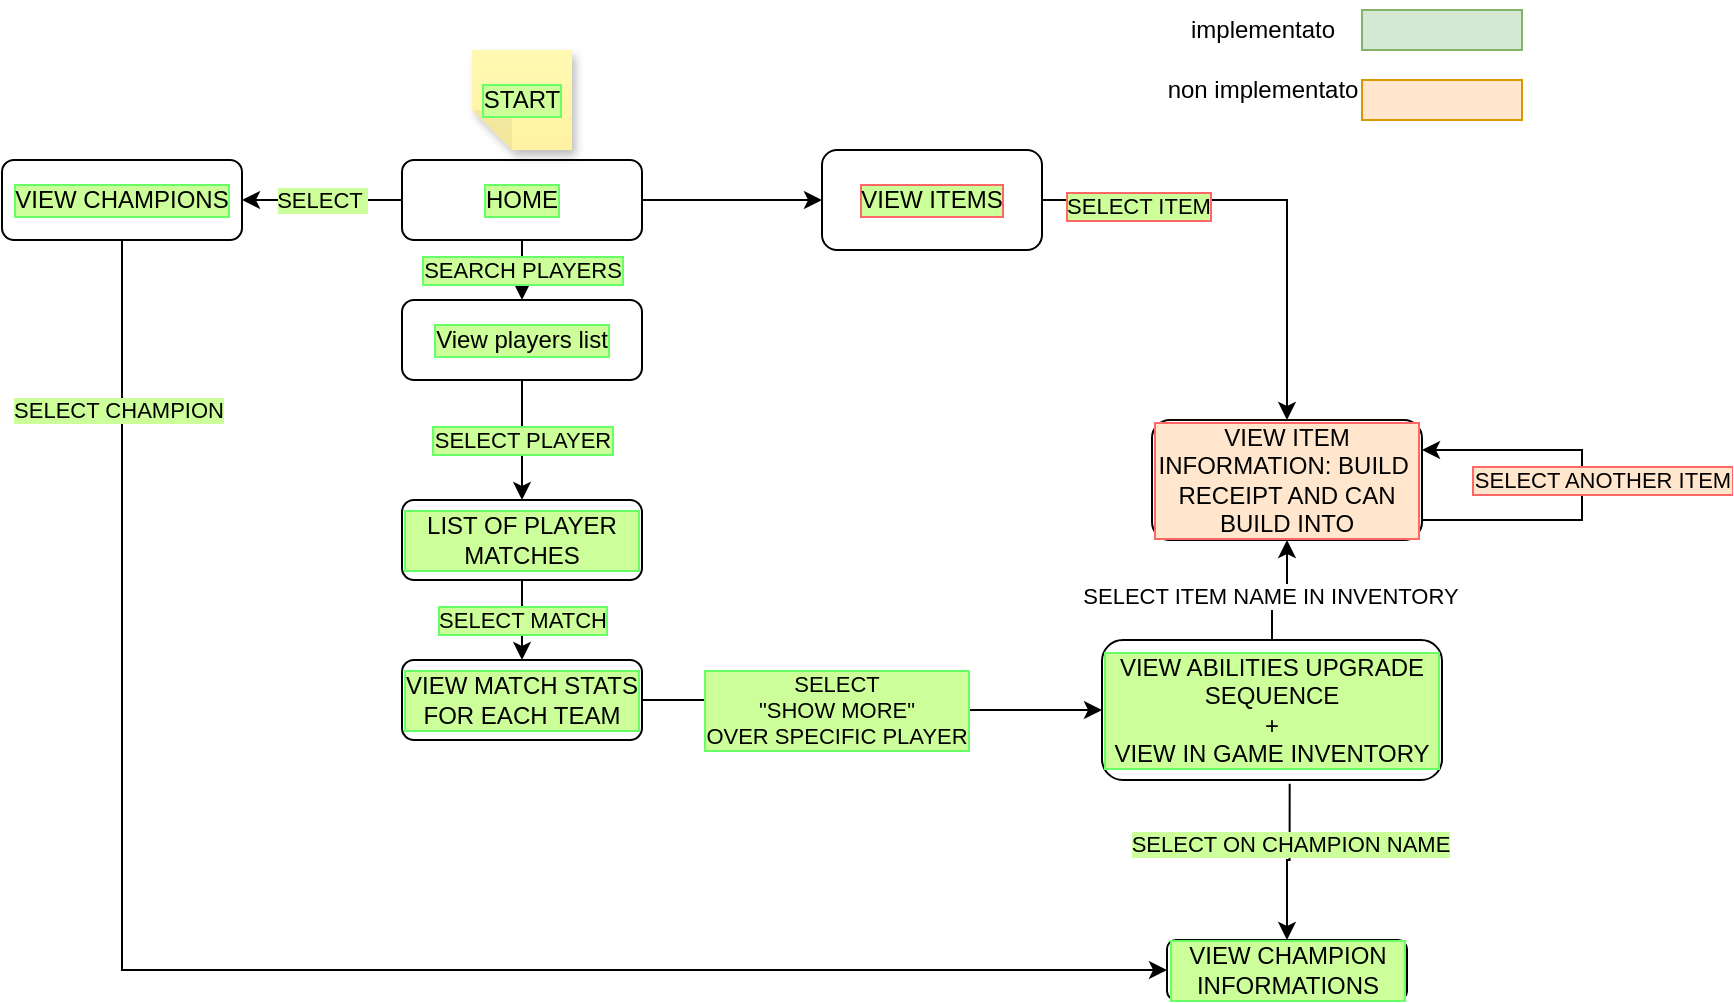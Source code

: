 <mxfile version="21.1.2" type="device" pages="2">
  <diagram id="C5RBs43oDa-KdzZeNtuy" name="Page-1">
    <mxGraphModel dx="1877" dy="1727" grid="1" gridSize="10" guides="1" tooltips="1" connect="1" arrows="1" fold="1" page="1" pageScale="1" pageWidth="827" pageHeight="1169" math="0" shadow="0">
      <root>
        <mxCell id="WIyWlLk6GJQsqaUBKTNV-0" />
        <mxCell id="WIyWlLk6GJQsqaUBKTNV-1" parent="WIyWlLk6GJQsqaUBKTNV-0" />
        <mxCell id="rJPxmWnG03GvI6RKhynG-2" value="SELECT PLAYER" style="edgeStyle=orthogonalEdgeStyle;rounded=0;orthogonalLoop=1;jettySize=auto;html=1;entryX=0.5;entryY=0;entryDx=0;entryDy=0;labelBackgroundColor=#CCFF99;labelBorderColor=#66FF66;" edge="1" parent="WIyWlLk6GJQsqaUBKTNV-1" source="WIyWlLk6GJQsqaUBKTNV-3" target="WIyWlLk6GJQsqaUBKTNV-7">
          <mxGeometry relative="1" as="geometry" />
        </mxCell>
        <mxCell id="WIyWlLk6GJQsqaUBKTNV-3" value="View players list" style="rounded=1;whiteSpace=wrap;html=1;fontSize=12;glass=0;strokeWidth=1;shadow=0;labelBackgroundColor=#CCFF99;labelBorderColor=#66FF66;" parent="WIyWlLk6GJQsqaUBKTNV-1" vertex="1">
          <mxGeometry x="160" y="50" width="120" height="40" as="geometry" />
        </mxCell>
        <mxCell id="rJPxmWnG03GvI6RKhynG-5" value="SELECT MATCH" style="edgeStyle=orthogonalEdgeStyle;rounded=0;orthogonalLoop=1;jettySize=auto;html=1;entryX=0.5;entryY=0;entryDx=0;entryDy=0;labelBackgroundColor=#CCFF99;labelBorderColor=#66FF66;" edge="1" parent="WIyWlLk6GJQsqaUBKTNV-1" source="WIyWlLk6GJQsqaUBKTNV-7" target="rJPxmWnG03GvI6RKhynG-4">
          <mxGeometry relative="1" as="geometry" />
        </mxCell>
        <mxCell id="WIyWlLk6GJQsqaUBKTNV-7" value="LIST OF PLAYER MATCHES" style="rounded=1;whiteSpace=wrap;html=1;fontSize=12;glass=0;strokeWidth=1;shadow=0;labelBackgroundColor=#CCFF99;labelBorderColor=#66FF66;" parent="WIyWlLk6GJQsqaUBKTNV-1" vertex="1">
          <mxGeometry x="160" y="150" width="120" height="40" as="geometry" />
        </mxCell>
        <mxCell id="rJPxmWnG03GvI6RKhynG-8" value="" style="edgeStyle=orthogonalEdgeStyle;rounded=0;orthogonalLoop=1;jettySize=auto;html=1;exitX=0.552;exitY=1.026;exitDx=0;exitDy=0;exitPerimeter=0;" edge="1" parent="WIyWlLk6GJQsqaUBKTNV-1" source="rJPxmWnG03GvI6RKhynG-10" target="rJPxmWnG03GvI6RKhynG-7">
          <mxGeometry relative="1" as="geometry" />
        </mxCell>
        <mxCell id="rJPxmWnG03GvI6RKhynG-9" value="SELECT ON CHAMPION NAME" style="edgeLabel;html=1;align=center;verticalAlign=middle;resizable=0;points=[];labelBackgroundColor=#CCFF99;" vertex="1" connectable="0" parent="rJPxmWnG03GvI6RKhynG-8">
          <mxGeometry x="-0.243" relative="1" as="geometry">
            <mxPoint as="offset" />
          </mxGeometry>
        </mxCell>
        <mxCell id="rJPxmWnG03GvI6RKhynG-11" value="" style="edgeStyle=orthogonalEdgeStyle;rounded=0;orthogonalLoop=1;jettySize=auto;html=1;" edge="1" parent="WIyWlLk6GJQsqaUBKTNV-1" source="rJPxmWnG03GvI6RKhynG-4" target="rJPxmWnG03GvI6RKhynG-10">
          <mxGeometry relative="1" as="geometry" />
        </mxCell>
        <mxCell id="rJPxmWnG03GvI6RKhynG-12" value="SELECT &lt;br&gt;&quot;SHOW MORE&quot;&lt;br&gt;OVER SPECIFIC PLAYER" style="edgeLabel;html=1;align=center;verticalAlign=middle;resizable=0;points=[];labelBackgroundColor=#CCFF99;labelBorderColor=#66FF66;" vertex="1" connectable="0" parent="rJPxmWnG03GvI6RKhynG-11">
          <mxGeometry x="0.149" y="1" relative="1" as="geometry">
            <mxPoint x="-33" y="1" as="offset" />
          </mxGeometry>
        </mxCell>
        <mxCell id="rJPxmWnG03GvI6RKhynG-4" value="VIEW MATCH STATS&lt;br&gt;FOR EACH TEAM" style="rounded=1;whiteSpace=wrap;html=1;fontSize=12;glass=0;strokeWidth=1;shadow=0;labelBackgroundColor=#CCFF99;labelBorderColor=#66FF66;" vertex="1" parent="WIyWlLk6GJQsqaUBKTNV-1">
          <mxGeometry x="160" y="230" width="120" height="40" as="geometry" />
        </mxCell>
        <mxCell id="rJPxmWnG03GvI6RKhynG-7" value="VIEW CHAMPION INFORMATIONS" style="whiteSpace=wrap;html=1;rounded=1;glass=0;strokeWidth=1;shadow=0;labelBackgroundColor=#CCFF99;labelBorderColor=#66FF66;" vertex="1" parent="WIyWlLk6GJQsqaUBKTNV-1">
          <mxGeometry x="542.5" y="370" width="120" height="30" as="geometry" />
        </mxCell>
        <mxCell id="rJPxmWnG03GvI6RKhynG-14" value="" style="edgeStyle=orthogonalEdgeStyle;rounded=0;orthogonalLoop=1;jettySize=auto;html=1;" edge="1" parent="WIyWlLk6GJQsqaUBKTNV-1" source="rJPxmWnG03GvI6RKhynG-10" target="rJPxmWnG03GvI6RKhynG-13">
          <mxGeometry relative="1" as="geometry" />
        </mxCell>
        <mxCell id="rJPxmWnG03GvI6RKhynG-15" value="SELECT ITEM NAME IN INVENTORY" style="edgeLabel;html=1;align=center;verticalAlign=middle;resizable=0;points=[];" vertex="1" connectable="0" parent="rJPxmWnG03GvI6RKhynG-14">
          <mxGeometry x="-0.226" y="1" relative="1" as="geometry">
            <mxPoint as="offset" />
          </mxGeometry>
        </mxCell>
        <mxCell id="rJPxmWnG03GvI6RKhynG-10" value="VIEW ABILITIES UPGRADE SEQUENCE&lt;br&gt;+&lt;br&gt;VIEW IN GAME INVENTORY" style="whiteSpace=wrap;html=1;rounded=1;glass=0;strokeWidth=1;shadow=0;labelBackgroundColor=#CCFF99;labelBorderColor=#66FF66;" vertex="1" parent="WIyWlLk6GJQsqaUBKTNV-1">
          <mxGeometry x="510" y="220" width="170" height="70" as="geometry" />
        </mxCell>
        <mxCell id="rJPxmWnG03GvI6RKhynG-30" style="edgeStyle=orthogonalEdgeStyle;rounded=0;orthogonalLoop=1;jettySize=auto;html=1;exitX=1;exitY=0.5;exitDx=0;exitDy=0;entryX=1;entryY=0.25;entryDx=0;entryDy=0;labelBorderColor=#FF6666;labelBackgroundColor=#FFE6CC;" edge="1" parent="WIyWlLk6GJQsqaUBKTNV-1" source="rJPxmWnG03GvI6RKhynG-13" target="rJPxmWnG03GvI6RKhynG-13">
          <mxGeometry relative="1" as="geometry">
            <mxPoint x="810" y="120" as="targetPoint" />
            <Array as="points">
              <mxPoint x="670" y="160" />
              <mxPoint x="750" y="160" />
              <mxPoint x="750" y="125" />
            </Array>
          </mxGeometry>
        </mxCell>
        <mxCell id="rJPxmWnG03GvI6RKhynG-31" value="SELECT ANOTHER ITEM" style="edgeLabel;html=1;align=center;verticalAlign=middle;resizable=0;points=[];labelBorderColor=#FF6666;labelBackgroundColor=#FFE6CC;" vertex="1" connectable="0" parent="rJPxmWnG03GvI6RKhynG-30">
          <mxGeometry x="0.454" y="2" relative="1" as="geometry">
            <mxPoint x="31" y="13" as="offset" />
          </mxGeometry>
        </mxCell>
        <mxCell id="rJPxmWnG03GvI6RKhynG-13" value="VIEW ITEM INFORMATION: BUILD&amp;nbsp;&lt;br&gt;RECEIPT AND CAN BUILD INTO" style="whiteSpace=wrap;html=1;rounded=1;glass=0;strokeWidth=1;shadow=0;labelBorderColor=#FF6666;labelBackgroundColor=#FFE6CC;" vertex="1" parent="WIyWlLk6GJQsqaUBKTNV-1">
          <mxGeometry x="535" y="110" width="135" height="60" as="geometry" />
        </mxCell>
        <mxCell id="rJPxmWnG03GvI6RKhynG-17" value="SEARCH PLAYERS" style="edgeStyle=orthogonalEdgeStyle;rounded=0;orthogonalLoop=1;jettySize=auto;html=1;labelBackgroundColor=#CCFF99;labelBorderColor=#66FF66;" edge="1" parent="WIyWlLk6GJQsqaUBKTNV-1" source="rJPxmWnG03GvI6RKhynG-16" target="WIyWlLk6GJQsqaUBKTNV-3">
          <mxGeometry relative="1" as="geometry" />
        </mxCell>
        <mxCell id="rJPxmWnG03GvI6RKhynG-19" value="" style="edgeStyle=orthogonalEdgeStyle;rounded=0;orthogonalLoop=1;jettySize=auto;html=1;" edge="1" parent="WIyWlLk6GJQsqaUBKTNV-1" source="rJPxmWnG03GvI6RKhynG-16" target="rJPxmWnG03GvI6RKhynG-18">
          <mxGeometry relative="1" as="geometry" />
        </mxCell>
        <mxCell id="rJPxmWnG03GvI6RKhynG-21" value="SELECT&amp;nbsp;" style="edgeStyle=orthogonalEdgeStyle;rounded=0;orthogonalLoop=1;jettySize=auto;html=1;labelBackgroundColor=#CCFF99;" edge="1" parent="WIyWlLk6GJQsqaUBKTNV-1" source="rJPxmWnG03GvI6RKhynG-16" target="rJPxmWnG03GvI6RKhynG-20">
          <mxGeometry relative="1" as="geometry" />
        </mxCell>
        <mxCell id="rJPxmWnG03GvI6RKhynG-16" value="HOME" style="rounded=1;whiteSpace=wrap;html=1;fontSize=12;glass=0;strokeWidth=1;shadow=0;labelBackgroundColor=#CCFF99;labelBorderColor=#66FF66;" vertex="1" parent="WIyWlLk6GJQsqaUBKTNV-1">
          <mxGeometry x="160" y="-20" width="120" height="40" as="geometry" />
        </mxCell>
        <mxCell id="rJPxmWnG03GvI6RKhynG-22" style="edgeStyle=orthogonalEdgeStyle;rounded=0;orthogonalLoop=1;jettySize=auto;html=1;entryX=0.5;entryY=0;entryDx=0;entryDy=0;labelBorderColor=#FF6666;" edge="1" parent="WIyWlLk6GJQsqaUBKTNV-1" source="rJPxmWnG03GvI6RKhynG-18" target="rJPxmWnG03GvI6RKhynG-13">
          <mxGeometry relative="1" as="geometry" />
        </mxCell>
        <mxCell id="rJPxmWnG03GvI6RKhynG-24" value="SELECT ITEM" style="edgeLabel;html=1;align=center;verticalAlign=middle;resizable=0;points=[];labelBorderColor=#FF6666;labelBackgroundColor=#CCFF99;" vertex="1" connectable="0" parent="rJPxmWnG03GvI6RKhynG-22">
          <mxGeometry x="-0.592" y="-3" relative="1" as="geometry">
            <mxPoint as="offset" />
          </mxGeometry>
        </mxCell>
        <mxCell id="rJPxmWnG03GvI6RKhynG-18" value="VIEW ITEMS" style="whiteSpace=wrap;html=1;rounded=1;glass=0;strokeWidth=1;shadow=0;labelBorderColor=#FF6666;labelBackgroundColor=#CCFF99;" vertex="1" parent="WIyWlLk6GJQsqaUBKTNV-1">
          <mxGeometry x="370" y="-25" width="110" height="50" as="geometry" />
        </mxCell>
        <mxCell id="rJPxmWnG03GvI6RKhynG-23" style="edgeStyle=orthogonalEdgeStyle;rounded=0;orthogonalLoop=1;jettySize=auto;html=1;entryX=0;entryY=0.5;entryDx=0;entryDy=0;" edge="1" parent="WIyWlLk6GJQsqaUBKTNV-1" source="rJPxmWnG03GvI6RKhynG-20" target="rJPxmWnG03GvI6RKhynG-7">
          <mxGeometry relative="1" as="geometry">
            <Array as="points">
              <mxPoint x="20" y="385" />
            </Array>
          </mxGeometry>
        </mxCell>
        <mxCell id="rJPxmWnG03GvI6RKhynG-25" value="SELECT CHAMPION" style="edgeLabel;html=1;align=center;verticalAlign=middle;resizable=0;points=[];labelBackgroundColor=#CCFF99;" vertex="1" connectable="0" parent="rJPxmWnG03GvI6RKhynG-23">
          <mxGeometry x="-0.81" y="-2" relative="1" as="geometry">
            <mxPoint as="offset" />
          </mxGeometry>
        </mxCell>
        <mxCell id="rJPxmWnG03GvI6RKhynG-20" value="VIEW CHAMPIONS" style="rounded=1;whiteSpace=wrap;html=1;fontSize=12;glass=0;strokeWidth=1;shadow=0;labelBackgroundColor=#CCFF99;labelBorderColor=#66FF66;" vertex="1" parent="WIyWlLk6GJQsqaUBKTNV-1">
          <mxGeometry x="-40" y="-20" width="120" height="40" as="geometry" />
        </mxCell>
        <mxCell id="rJPxmWnG03GvI6RKhynG-28" value="START" style="shape=note;whiteSpace=wrap;html=1;backgroundOutline=1;fontColor=#000000;darkOpacity=0.05;fillColor=#FFF9B2;strokeColor=none;fillStyle=solid;direction=west;gradientDirection=north;gradientColor=#FFF2A1;shadow=1;size=20;pointerEvents=1;labelBackgroundColor=#CCFF99;labelBorderColor=#66FF66;" vertex="1" parent="WIyWlLk6GJQsqaUBKTNV-1">
          <mxGeometry x="195" y="-75" width="50" height="50" as="geometry" />
        </mxCell>
        <mxCell id="ThPkJSE3K3Ul_rAnvItG-0" value="" style="rounded=0;whiteSpace=wrap;html=1;fillColor=#d5e8d4;strokeColor=#82b366;" vertex="1" parent="WIyWlLk6GJQsqaUBKTNV-1">
          <mxGeometry x="640" y="-95" width="80" height="20" as="geometry" />
        </mxCell>
        <mxCell id="ThPkJSE3K3Ul_rAnvItG-1" value="" style="rounded=0;whiteSpace=wrap;html=1;fillColor=#ffe6cc;strokeColor=#d79b00;" vertex="1" parent="WIyWlLk6GJQsqaUBKTNV-1">
          <mxGeometry x="640" y="-60" width="80" height="20" as="geometry" />
        </mxCell>
        <mxCell id="ThPkJSE3K3Ul_rAnvItG-2" value="implementato" style="text;html=1;align=center;verticalAlign=middle;resizable=0;points=[];autosize=1;strokeColor=none;fillColor=none;" vertex="1" parent="WIyWlLk6GJQsqaUBKTNV-1">
          <mxGeometry x="540" y="-100" width="100" height="30" as="geometry" />
        </mxCell>
        <mxCell id="ThPkJSE3K3Ul_rAnvItG-4" value="non implementato&lt;br&gt;" style="text;html=1;align=center;verticalAlign=middle;resizable=0;points=[];autosize=1;strokeColor=none;fillColor=none;" vertex="1" parent="WIyWlLk6GJQsqaUBKTNV-1">
          <mxGeometry x="530" y="-70" width="120" height="30" as="geometry" />
        </mxCell>
      </root>
    </mxGraphModel>
  </diagram>
  <diagram id="vOCD-MbkdYXltdNMZBLm" name="Pagina-2">
    <mxGraphModel dx="1235" dy="656" grid="1" gridSize="10" guides="1" tooltips="1" connect="1" arrows="1" fold="1" page="1" pageScale="1" pageWidth="827" pageHeight="1169" math="0" shadow="0">
      <root>
        <mxCell id="0" />
        <mxCell id="1" parent="0" />
        <mxCell id="900KOigRp1aH0985cUeR-1" value="" style="rounded=0;whiteSpace=wrap;html=1;" vertex="1" parent="1">
          <mxGeometry x="140" y="100" width="410" height="170" as="geometry" />
        </mxCell>
        <mxCell id="900KOigRp1aH0985cUeR-2" value="Items&lt;br&gt;Champions&lt;br&gt;Players" style="rounded=1;whiteSpace=wrap;html=1;" vertex="1" parent="1">
          <mxGeometry x="305" y="132.5" width="80" height="117.5" as="geometry" />
        </mxCell>
        <mxCell id="900KOigRp1aH0985cUeR-3" value="LOL Data Analyzer" style="whiteSpace=wrap;html=1;" vertex="1" parent="1">
          <mxGeometry x="160" y="155" width="120" height="60" as="geometry" />
        </mxCell>
        <mxCell id="900KOigRp1aH0985cUeR-8" value="" style="rounded=0;whiteSpace=wrap;html=1;" vertex="1" parent="1">
          <mxGeometry x="140" y="330" width="410" height="170" as="geometry" />
        </mxCell>
        <mxCell id="900KOigRp1aH0985cUeR-10" value="Select one players in&amp;nbsp; the menu" style="whiteSpace=wrap;html=1;" vertex="1" parent="1">
          <mxGeometry x="240" y="340" width="190" height="30" as="geometry" />
        </mxCell>
        <mxCell id="900KOigRp1aH0985cUeR-11" value="List" style="swimlane;fontStyle=0;childLayout=stackLayout;horizontal=1;startSize=30;horizontalStack=0;resizeParent=1;resizeParentMax=0;resizeLast=0;collapsible=1;marginBottom=0;whiteSpace=wrap;html=1;" vertex="1" parent="1">
          <mxGeometry x="275" y="380" width="110" height="120" as="geometry" />
        </mxCell>
        <mxCell id="900KOigRp1aH0985cUeR-12" value="Player1" style="text;strokeColor=none;fillColor=none;align=left;verticalAlign=middle;spacingLeft=4;spacingRight=4;overflow=hidden;points=[[0,0.5],[1,0.5]];portConstraint=eastwest;rotatable=0;whiteSpace=wrap;html=1;" vertex="1" parent="900KOigRp1aH0985cUeR-11">
          <mxGeometry y="30" width="110" height="30" as="geometry" />
        </mxCell>
        <mxCell id="900KOigRp1aH0985cUeR-13" value="Player 2" style="text;strokeColor=none;fillColor=none;align=left;verticalAlign=middle;spacingLeft=4;spacingRight=4;overflow=hidden;points=[[0,0.5],[1,0.5]];portConstraint=eastwest;rotatable=0;whiteSpace=wrap;html=1;" vertex="1" parent="900KOigRp1aH0985cUeR-11">
          <mxGeometry y="60" width="110" height="30" as="geometry" />
        </mxCell>
        <mxCell id="900KOigRp1aH0985cUeR-14" value="Player 3&lt;br&gt;" style="text;strokeColor=none;fillColor=none;align=left;verticalAlign=middle;spacingLeft=4;spacingRight=4;overflow=hidden;points=[[0,0.5],[1,0.5]];portConstraint=eastwest;rotatable=0;whiteSpace=wrap;html=1;" vertex="1" parent="900KOigRp1aH0985cUeR-11">
          <mxGeometry y="90" width="110" height="30" as="geometry" />
        </mxCell>
        <mxCell id="900KOigRp1aH0985cUeR-15" value="" style="rounded=0;whiteSpace=wrap;html=1;" vertex="1" parent="1">
          <mxGeometry x="140" y="530" width="410" height="170" as="geometry" />
        </mxCell>
        <mxCell id="900KOigRp1aH0985cUeR-16" value="Select one match in&amp;nbsp; the menu" style="whiteSpace=wrap;html=1;" vertex="1" parent="1">
          <mxGeometry x="160" y="540" width="350" height="30" as="geometry" />
        </mxCell>
        <mxCell id="900KOigRp1aH0985cUeR-17" value="List" style="swimlane;fontStyle=0;childLayout=stackLayout;horizontal=1;startSize=30;horizontalStack=0;resizeParent=1;resizeParentMax=0;resizeLast=0;collapsible=1;marginBottom=0;whiteSpace=wrap;html=1;" vertex="1" parent="1">
          <mxGeometry x="275" y="580" width="110" height="120" as="geometry" />
        </mxCell>
        <mxCell id="900KOigRp1aH0985cUeR-18" value="Match 234" style="text;strokeColor=none;fillColor=none;align=left;verticalAlign=middle;spacingLeft=4;spacingRight=4;overflow=hidden;points=[[0,0.5],[1,0.5]];portConstraint=eastwest;rotatable=0;whiteSpace=wrap;html=1;" vertex="1" parent="900KOigRp1aH0985cUeR-17">
          <mxGeometry y="30" width="110" height="30" as="geometry" />
        </mxCell>
        <mxCell id="900KOigRp1aH0985cUeR-19" value="Match 233" style="text;strokeColor=none;fillColor=none;align=left;verticalAlign=middle;spacingLeft=4;spacingRight=4;overflow=hidden;points=[[0,0.5],[1,0.5]];portConstraint=eastwest;rotatable=0;whiteSpace=wrap;html=1;" vertex="1" parent="900KOigRp1aH0985cUeR-17">
          <mxGeometry y="60" width="110" height="30" as="geometry" />
        </mxCell>
        <mxCell id="900KOigRp1aH0985cUeR-20" value="Match 231" style="text;strokeColor=none;fillColor=none;align=left;verticalAlign=middle;spacingLeft=4;spacingRight=4;overflow=hidden;points=[[0,0.5],[1,0.5]];portConstraint=eastwest;rotatable=0;whiteSpace=wrap;html=1;" vertex="1" parent="900KOigRp1aH0985cUeR-17">
          <mxGeometry y="90" width="110" height="30" as="geometry" />
        </mxCell>
        <mxCell id="900KOigRp1aH0985cUeR-21" value="" style="rounded=0;whiteSpace=wrap;html=1;" vertex="1" parent="1">
          <mxGeometry x="140" y="760" width="410" height="170" as="geometry" />
        </mxCell>
        <mxCell id="900KOigRp1aH0985cUeR-22" value="Match Details" style="whiteSpace=wrap;html=1;" vertex="1" parent="1">
          <mxGeometry x="160" y="770" width="350" height="30" as="geometry" />
        </mxCell>
        <mxCell id="900KOigRp1aH0985cUeR-23" value="TEAM A" style="swimlane;fontStyle=0;childLayout=stackLayout;horizontal=1;startSize=30;horizontalStack=0;resizeParent=1;resizeParentMax=0;resizeLast=0;collapsible=1;marginBottom=0;whiteSpace=wrap;html=1;" vertex="1" parent="1">
          <mxGeometry x="170" y="810" width="80" height="120" as="geometry" />
        </mxCell>
        <mxCell id="900KOigRp1aH0985cUeR-24" value="Player1 1 kill 2 death" style="text;strokeColor=none;fillColor=none;align=left;verticalAlign=middle;spacingLeft=4;spacingRight=4;overflow=hidden;points=[[0,0.5],[1,0.5]];portConstraint=eastwest;rotatable=0;whiteSpace=wrap;html=1;" vertex="1" parent="900KOigRp1aH0985cUeR-23">
          <mxGeometry y="30" width="80" height="30" as="geometry" />
        </mxCell>
        <mxCell id="900KOigRp1aH0985cUeR-25" value="Player2 1 kill 2 death" style="text;strokeColor=none;fillColor=none;align=left;verticalAlign=middle;spacingLeft=4;spacingRight=4;overflow=hidden;points=[[0,0.5],[1,0.5]];portConstraint=eastwest;rotatable=0;whiteSpace=wrap;html=1;" vertex="1" parent="900KOigRp1aH0985cUeR-23">
          <mxGeometry y="60" width="80" height="30" as="geometry" />
        </mxCell>
        <mxCell id="900KOigRp1aH0985cUeR-26" value="Player3 1 kill 2 death" style="text;strokeColor=none;fillColor=none;align=left;verticalAlign=middle;spacingLeft=4;spacingRight=4;overflow=hidden;points=[[0,0.5],[1,0.5]];portConstraint=eastwest;rotatable=0;whiteSpace=wrap;html=1;" vertex="1" parent="900KOigRp1aH0985cUeR-23">
          <mxGeometry y="90" width="80" height="30" as="geometry" />
        </mxCell>
        <mxCell id="900KOigRp1aH0985cUeR-27" value="TEAM B" style="swimlane;fontStyle=0;childLayout=stackLayout;horizontal=1;startSize=30;horizontalStack=0;resizeParent=1;resizeParentMax=0;resizeLast=0;collapsible=1;marginBottom=0;whiteSpace=wrap;html=1;" vertex="1" parent="1">
          <mxGeometry x="390" y="810" width="110" height="120" as="geometry" />
        </mxCell>
        <mxCell id="900KOigRp1aH0985cUeR-28" value="Player4 1 kill 2 death" style="text;strokeColor=none;fillColor=none;align=left;verticalAlign=middle;spacingLeft=4;spacingRight=4;overflow=hidden;points=[[0,0.5],[1,0.5]];portConstraint=eastwest;rotatable=0;whiteSpace=wrap;html=1;" vertex="1" parent="900KOigRp1aH0985cUeR-27">
          <mxGeometry y="30" width="110" height="30" as="geometry" />
        </mxCell>
        <mxCell id="900KOigRp1aH0985cUeR-29" value="Player5 1 kill 2 death" style="text;strokeColor=none;fillColor=none;align=left;verticalAlign=middle;spacingLeft=4;spacingRight=4;overflow=hidden;points=[[0,0.5],[1,0.5]];portConstraint=eastwest;rotatable=0;whiteSpace=wrap;html=1;" vertex="1" parent="900KOigRp1aH0985cUeR-27">
          <mxGeometry y="60" width="110" height="30" as="geometry" />
        </mxCell>
        <mxCell id="900KOigRp1aH0985cUeR-30" value="Player6 1 kill 2 death" style="text;strokeColor=none;fillColor=none;align=left;verticalAlign=middle;spacingLeft=4;spacingRight=4;overflow=hidden;points=[[0,0.5],[1,0.5]];portConstraint=eastwest;rotatable=0;whiteSpace=wrap;html=1;" vertex="1" parent="900KOigRp1aH0985cUeR-27">
          <mxGeometry y="90" width="110" height="30" as="geometry" />
        </mxCell>
        <mxCell id="900KOigRp1aH0985cUeR-31" value="" style="rounded=0;whiteSpace=wrap;html=1;" vertex="1" parent="1">
          <mxGeometry x="140" y="970" width="410" height="170" as="geometry" />
        </mxCell>
        <mxCell id="900KOigRp1aH0985cUeR-32" value="Player1 Match Stats" style="whiteSpace=wrap;html=1;" vertex="1" parent="1">
          <mxGeometry x="160" y="980" width="350" height="30" as="geometry" />
        </mxCell>
        <mxCell id="900KOigRp1aH0985cUeR-33" value="Inventory" style="swimlane;fontStyle=0;childLayout=stackLayout;horizontal=1;startSize=30;horizontalStack=0;resizeParent=1;resizeParentMax=0;resizeLast=0;collapsible=1;marginBottom=0;whiteSpace=wrap;html=1;" vertex="1" parent="1">
          <mxGeometry x="295" y="1020" width="80" height="120" as="geometry" />
        </mxCell>
        <mxCell id="900KOigRp1aH0985cUeR-34" value="1 Bought ITEM 1" style="text;strokeColor=none;fillColor=none;align=left;verticalAlign=middle;spacingLeft=4;spacingRight=4;overflow=hidden;points=[[0,0.5],[1,0.5]];portConstraint=eastwest;rotatable=0;whiteSpace=wrap;html=1;" vertex="1" parent="900KOigRp1aH0985cUeR-33">
          <mxGeometry y="30" width="80" height="30" as="geometry" />
        </mxCell>
        <mxCell id="900KOigRp1aH0985cUeR-35" value="1 Bought ITEM 4" style="text;strokeColor=none;fillColor=none;align=left;verticalAlign=middle;spacingLeft=4;spacingRight=4;overflow=hidden;points=[[0,0.5],[1,0.5]];portConstraint=eastwest;rotatable=0;whiteSpace=wrap;html=1;" vertex="1" parent="900KOigRp1aH0985cUeR-33">
          <mxGeometry y="60" width="80" height="30" as="geometry" />
        </mxCell>
        <mxCell id="900KOigRp1aH0985cUeR-36" value="..." style="text;strokeColor=none;fillColor=none;align=left;verticalAlign=middle;spacingLeft=4;spacingRight=4;overflow=hidden;points=[[0,0.5],[1,0.5]];portConstraint=eastwest;rotatable=0;whiteSpace=wrap;html=1;" vertex="1" parent="900KOigRp1aH0985cUeR-33">
          <mxGeometry y="90" width="80" height="30" as="geometry" />
        </mxCell>
        <mxCell id="900KOigRp1aH0985cUeR-37" value="Skills Upgrade order" style="swimlane;fontStyle=0;childLayout=stackLayout;horizontal=1;startSize=30;horizontalStack=0;resizeParent=1;resizeParentMax=0;resizeLast=0;collapsible=1;marginBottom=0;whiteSpace=wrap;html=1;" vertex="1" parent="1">
          <mxGeometry x="390" y="1020" width="110" height="120" as="geometry" />
        </mxCell>
        <mxCell id="900KOigRp1aH0985cUeR-38" value="Upgraded skill Q" style="text;strokeColor=none;fillColor=none;align=left;verticalAlign=middle;spacingLeft=4;spacingRight=4;overflow=hidden;points=[[0,0.5],[1,0.5]];portConstraint=eastwest;rotatable=0;whiteSpace=wrap;html=1;" vertex="1" parent="900KOigRp1aH0985cUeR-37">
          <mxGeometry y="30" width="110" height="30" as="geometry" />
        </mxCell>
        <mxCell id="900KOigRp1aH0985cUeR-39" value="Upgraded skill W" style="text;strokeColor=none;fillColor=none;align=left;verticalAlign=middle;spacingLeft=4;spacingRight=4;overflow=hidden;points=[[0,0.5],[1,0.5]];portConstraint=eastwest;rotatable=0;whiteSpace=wrap;html=1;" vertex="1" parent="900KOigRp1aH0985cUeR-37">
          <mxGeometry y="60" width="110" height="30" as="geometry" />
        </mxCell>
        <mxCell id="900KOigRp1aH0985cUeR-40" value="Upgraded skill Q" style="text;strokeColor=none;fillColor=none;align=left;verticalAlign=middle;spacingLeft=4;spacingRight=4;overflow=hidden;points=[[0,0.5],[1,0.5]];portConstraint=eastwest;rotatable=0;whiteSpace=wrap;html=1;" vertex="1" parent="900KOigRp1aH0985cUeR-37">
          <mxGeometry y="90" width="110" height="30" as="geometry" />
        </mxCell>
        <mxCell id="900KOigRp1aH0985cUeR-46" value="Champion Name" style="rounded=0;whiteSpace=wrap;html=1;" vertex="1" parent="1">
          <mxGeometry x="160" y="1020" width="90" height="30" as="geometry" />
        </mxCell>
        <mxCell id="900KOigRp1aH0985cUeR-47" value="" style="rounded=0;whiteSpace=wrap;html=1;" vertex="1" parent="1">
          <mxGeometry x="660" y="970" width="410" height="170" as="geometry" />
        </mxCell>
        <mxCell id="900KOigRp1aH0985cUeR-48" value="Character X Description" style="whiteSpace=wrap;html=1;" vertex="1" parent="1">
          <mxGeometry x="680" y="980" width="350" height="30" as="geometry" />
        </mxCell>
        <mxCell id="900KOigRp1aH0985cUeR-57" value="nome rdfs:comment" style="rounded=0;whiteSpace=wrap;html=1;" vertex="1" parent="1">
          <mxGeometry x="755" y="1010" width="200" height="30" as="geometry" />
        </mxCell>
        <mxCell id="900KOigRp1aH0985cUeR-60" value="Ability X | Effect X | Description&lt;br&gt;Ability X | Effect X | Description&lt;br&gt;Ability X | Effect X | Description" style="shape=internalStorage;whiteSpace=wrap;html=1;backgroundOutline=1;" vertex="1" parent="1">
          <mxGeometry x="695" y="1050" width="340" height="90" as="geometry" />
        </mxCell>
      </root>
    </mxGraphModel>
  </diagram>
</mxfile>
